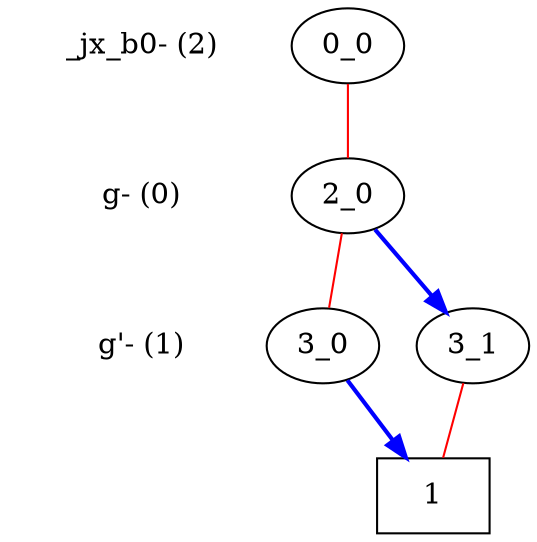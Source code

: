 digraph "DD" { size = "8,8" 
  center = true; 
edge [dir = none];
{ node [shape = plaintext];
  edge [style = invis];
 "CONST NODES" [style = invis];
"_jx_b0- (2)" -> "g- (0)" -> "g'- (1)" -> "CONST NODES"
}
{ rank = same; "_jx_b0- (2)";  "0_0"; 
}
{ rank = same; "g- (0)";  "2_0"; 
}
{ rank = same; "g'- (1)";  "3_0";  "3_1"; 
}
{ rank = same; "CONST NODES";
{ node [shape = box]; "1"; }} "0_0" -> "2_0"[color=red];
 "2_0" -> "3_0"[color=red];
 "2_0" -> "3_1"[color=blue,style=bold,dir=forward];
 "3_0" ->"1"[color=blue,style=bold,dir=forward];
 "3_1" ->"1"[color=red];

}
